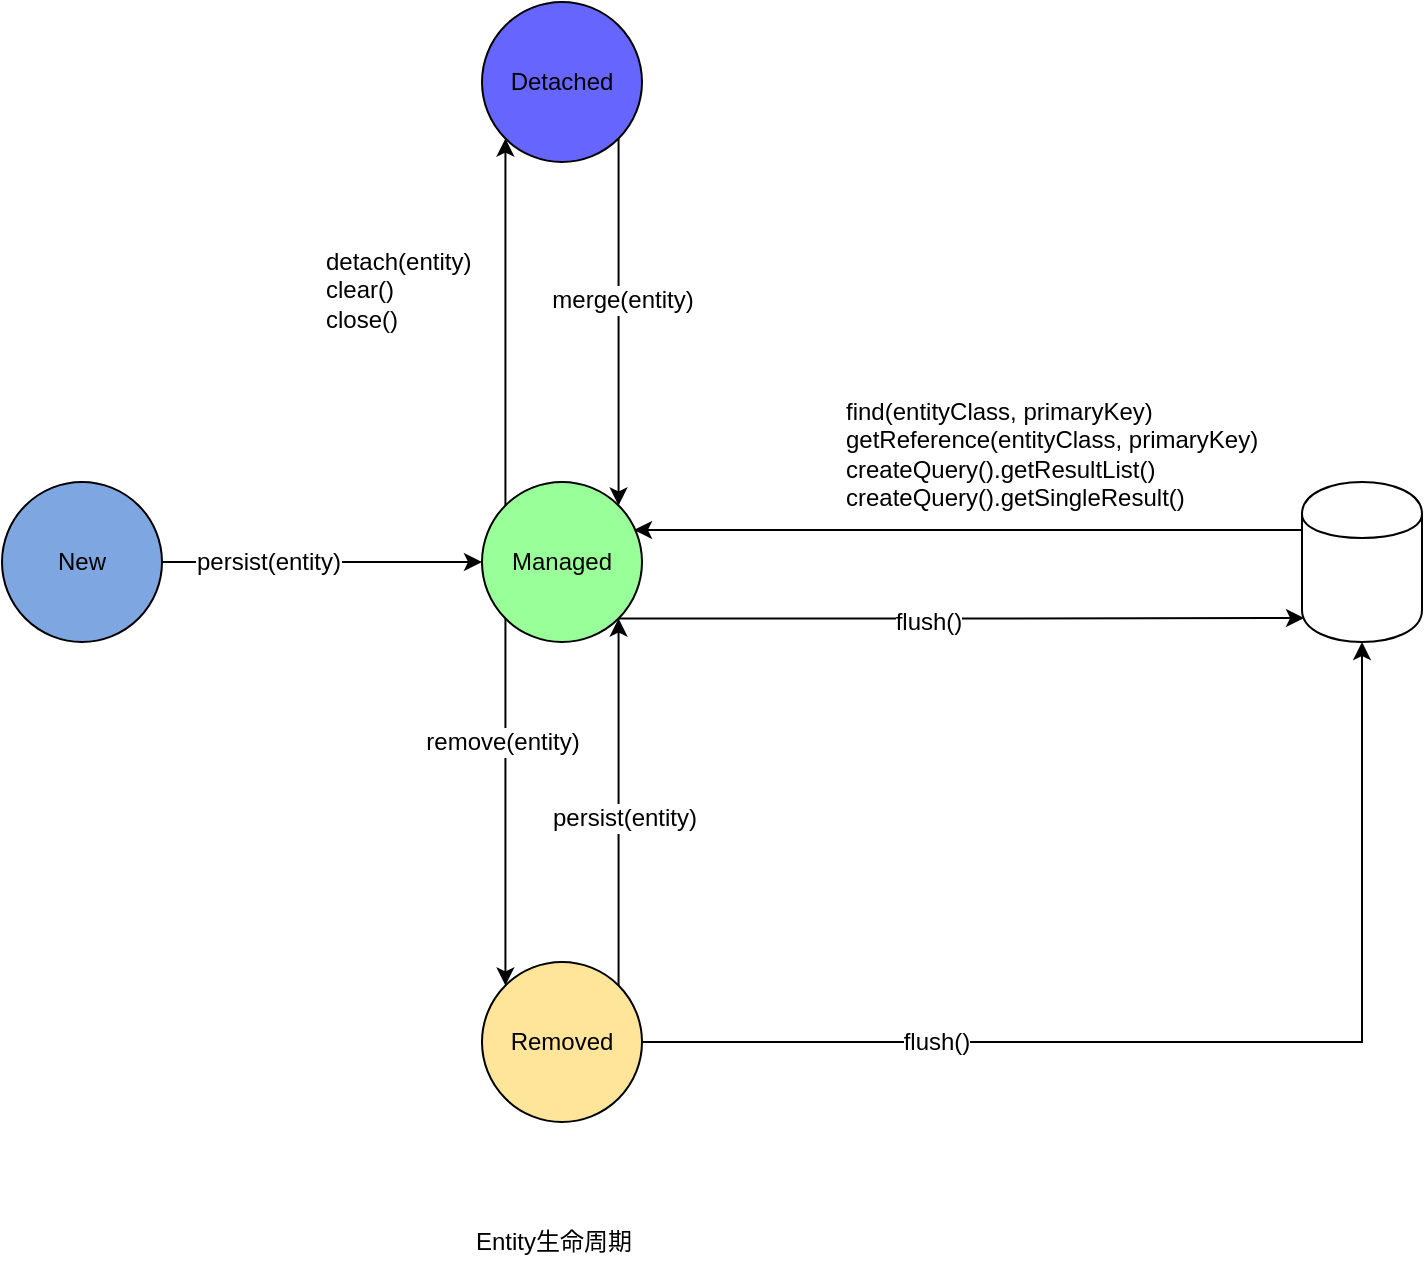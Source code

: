 <mxfile version="12.2.4" pages="1"><diagram id="N_0LUFGF6GscTPID6oQu" name="Page-1"><mxGraphModel dx="1104" dy="655" grid="1" gridSize="10" guides="1" tooltips="1" connect="1" arrows="1" fold="1" page="1" pageScale="1" pageWidth="827" pageHeight="1169" math="0" shadow="0"><root><mxCell id="0"/><mxCell id="1" parent="0"/><mxCell id="8" style="edgeStyle=orthogonalEdgeStyle;rounded=0;orthogonalLoop=1;jettySize=auto;html=1;exitX=1;exitY=1;exitDx=0;exitDy=0;entryX=0.017;entryY=0.85;entryDx=0;entryDy=0;entryPerimeter=0;" parent="1" source="2" target="3" edge="1"><mxGeometry relative="1" as="geometry"/></mxCell><mxCell id="18" value="flush()" style="text;html=1;resizable=0;points=[];align=center;verticalAlign=middle;labelBackgroundColor=#ffffff;" parent="8" vertex="1" connectable="0"><mxGeometry x="-0.102" y="-1" relative="1" as="geometry"><mxPoint as="offset"/></mxGeometry></mxCell><mxCell id="14" style="edgeStyle=orthogonalEdgeStyle;rounded=0;orthogonalLoop=1;jettySize=auto;html=1;exitX=0;exitY=0;exitDx=0;exitDy=0;entryX=0;entryY=1;entryDx=0;entryDy=0;" parent="1" source="2" target="5" edge="1"><mxGeometry relative="1" as="geometry"/></mxCell><mxCell id="15" style="edgeStyle=orthogonalEdgeStyle;rounded=0;orthogonalLoop=1;jettySize=auto;html=1;exitX=0;exitY=1;exitDx=0;exitDy=0;entryX=0;entryY=0;entryDx=0;entryDy=0;" parent="1" source="2" target="4" edge="1"><mxGeometry relative="1" as="geometry"/></mxCell><mxCell id="20" value="remove(entity)" style="text;html=1;resizable=0;points=[];align=center;verticalAlign=middle;labelBackgroundColor=#ffffff;" parent="15" vertex="1" connectable="0"><mxGeometry x="-0.337" y="-2" relative="1" as="geometry"><mxPoint as="offset"/></mxGeometry></mxCell><mxCell id="2" value="Managed" style="ellipse;whiteSpace=wrap;html=1;aspect=fixed;fillColor=#99FF99;" parent="1" vertex="1"><mxGeometry x="280" y="270" width="80" height="80" as="geometry"/></mxCell><mxCell id="10" style="edgeStyle=orthogonalEdgeStyle;rounded=0;orthogonalLoop=1;jettySize=auto;html=1;exitX=0;exitY=0.3;exitDx=0;exitDy=0;entryX=0.95;entryY=0.3;entryDx=0;entryDy=0;entryPerimeter=0;" parent="1" source="3" target="2" edge="1"><mxGeometry relative="1" as="geometry"/></mxCell><mxCell id="3" value="" style="shape=cylinder;whiteSpace=wrap;html=1;boundedLbl=1;backgroundOutline=1;" parent="1" vertex="1"><mxGeometry x="690" y="270" width="60" height="80" as="geometry"/></mxCell><mxCell id="7" style="edgeStyle=orthogonalEdgeStyle;rounded=0;orthogonalLoop=1;jettySize=auto;html=1;exitX=1;exitY=0.5;exitDx=0;exitDy=0;entryX=0.5;entryY=1;entryDx=0;entryDy=0;" parent="1" source="4" target="3" edge="1"><mxGeometry relative="1" as="geometry"/></mxCell><mxCell id="17" value="flush()" style="text;html=1;resizable=0;points=[];align=center;verticalAlign=middle;labelBackgroundColor=#ffffff;" parent="7" vertex="1" connectable="0"><mxGeometry x="-0.475" relative="1" as="geometry"><mxPoint as="offset"/></mxGeometry></mxCell><mxCell id="16" style="edgeStyle=orthogonalEdgeStyle;rounded=0;orthogonalLoop=1;jettySize=auto;html=1;exitX=1;exitY=0;exitDx=0;exitDy=0;entryX=1;entryY=1;entryDx=0;entryDy=0;" parent="1" source="4" target="2" edge="1"><mxGeometry relative="1" as="geometry"/></mxCell><mxCell id="19" value="persist(entity)" style="text;html=1;resizable=0;points=[];align=center;verticalAlign=middle;labelBackgroundColor=#ffffff;" parent="16" vertex="1" connectable="0"><mxGeometry x="-0.087" y="-2" relative="1" as="geometry"><mxPoint as="offset"/></mxGeometry></mxCell><mxCell id="4" value="Removed" style="ellipse;whiteSpace=wrap;html=1;aspect=fixed;fillColor=#FFE599;" parent="1" vertex="1"><mxGeometry x="280" y="510" width="80" height="80" as="geometry"/></mxCell><mxCell id="13" style="edgeStyle=orthogonalEdgeStyle;rounded=0;orthogonalLoop=1;jettySize=auto;html=1;exitX=1;exitY=1;exitDx=0;exitDy=0;entryX=1;entryY=0;entryDx=0;entryDy=0;" parent="1" source="5" target="2" edge="1"><mxGeometry relative="1" as="geometry"/></mxCell><mxCell id="22" value="merge(entity)" style="text;html=1;resizable=0;points=[];align=center;verticalAlign=middle;labelBackgroundColor=#ffffff;" parent="13" vertex="1" connectable="0"><mxGeometry x="-0.12" y="1" relative="1" as="geometry"><mxPoint as="offset"/></mxGeometry></mxCell><mxCell id="5" value="Detached" style="ellipse;whiteSpace=wrap;html=1;aspect=fixed;fillColor=#6666FF;" parent="1" vertex="1"><mxGeometry x="280" y="30" width="80" height="80" as="geometry"/></mxCell><mxCell id="11" style="edgeStyle=orthogonalEdgeStyle;rounded=0;orthogonalLoop=1;jettySize=auto;html=1;exitX=1;exitY=0.5;exitDx=0;exitDy=0;entryX=0;entryY=0.5;entryDx=0;entryDy=0;" parent="1" source="6" target="2" edge="1"><mxGeometry relative="1" as="geometry"/></mxCell><mxCell id="21" value="persist(entity)" style="text;html=1;resizable=0;points=[];align=center;verticalAlign=middle;labelBackgroundColor=#ffffff;" parent="11" vertex="1" connectable="0"><mxGeometry x="-0.338" relative="1" as="geometry"><mxPoint as="offset"/></mxGeometry></mxCell><mxCell id="6" value="New" style="ellipse;whiteSpace=wrap;html=1;aspect=fixed;fillColor=#7EA6E0;" parent="1" vertex="1"><mxGeometry x="40" y="270" width="80" height="80" as="geometry"/></mxCell><mxCell id="23" value="detach(entity)&lt;br&gt;clear()&lt;br&gt;close()" style="text;html=1;resizable=0;points=[];autosize=1;align=left;verticalAlign=top;spacingTop=-4;" parent="1" vertex="1"><mxGeometry x="200" y="150" width="90" height="40" as="geometry"/></mxCell><mxCell id="24" value="find(entityClass, primaryKey)&lt;br&gt;getReference(entityClass, primaryKey)&lt;br&gt;createQuery().getResultList()&lt;br&gt;createQuery().getSingleResult()" style="text;html=1;resizable=0;points=[];autosize=1;align=left;verticalAlign=top;spacingTop=-4;" parent="1" vertex="1"><mxGeometry x="460" y="225" width="220" height="60" as="geometry"/></mxCell><mxCell id="25" value="Entity生命周期" style="text;html=1;resizable=0;points=[];autosize=1;align=left;verticalAlign=top;spacingTop=-4;" vertex="1" parent="1"><mxGeometry x="275" y="640" width="90" height="20" as="geometry"/></mxCell></root></mxGraphModel></diagram></mxfile>